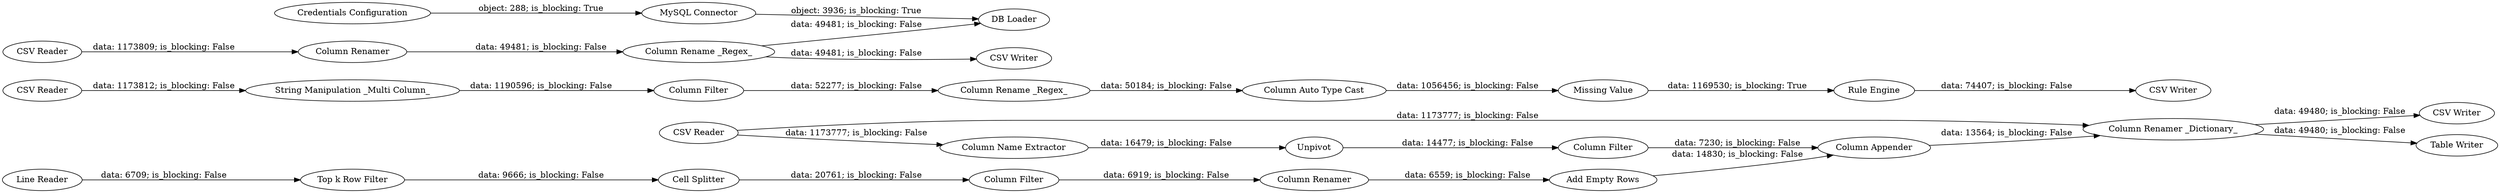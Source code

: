 digraph {
	"1263639916244490332_6" [label="Cell Splitter"]
	"1263639916244490332_5" [label="Top k Row Filter"]
	"1263639916244490332_33" [label="Column Rename _Regex_"]
	"1263639916244490332_11" [label=Unpivot]
	"1263639916244490332_38" [label="CSV Writer"]
	"1263639916244490332_18" [label="Column Renamer"]
	"1263639916244490332_21" [label="CSV Reader"]
	"1263639916244490332_36" [label="Missing Value"]
	"1263639916244490332_3" [label="CSV Reader"]
	"1263639916244490332_7" [label="Column Filter"]
	"1263639916244490332_23" [label="MySQL Connector"]
	"1263639916244490332_8" [label="Column Renamer"]
	"1263639916244490332_37" [label="Rule Engine"]
	"1263639916244490332_10" [label="Column Name Extractor"]
	"1263639916244490332_28" [label="CSV Writer"]
	"1263639916244490332_4" [label="Line Reader"]
	"1263639916244490332_29" [label="DB Loader"]
	"1263639916244490332_31" [label="String Manipulation _Multi Column_"]
	"1263639916244490332_19" [label="CSV Writer"]
	"1263639916244490332_13" [label="Column Filter"]
	"1263639916244490332_9" [label="Add Empty Rows"]
	"1263639916244490332_14" [label="Column Appender"]
	"1263639916244490332_15" [label="Column Renamer _Dictionary_"]
	"1263639916244490332_22" [label="Column Rename _Regex_"]
	"1263639916244490332_34" [label="Column Auto Type Cast"]
	"1263639916244490332_32" [label="Column Filter"]
	"1263639916244490332_30" [label="CSV Reader"]
	"1263639916244490332_24" [label="Credentials Configuration"]
	"1263639916244490332_20" [label="Table Writer"]
	"1263639916244490332_11" -> "1263639916244490332_13" [label="data: 14477; is_blocking: False"]
	"1263639916244490332_18" -> "1263639916244490332_22" [label="data: 49481; is_blocking: False"]
	"1263639916244490332_34" -> "1263639916244490332_36" [label="data: 1056456; is_blocking: False"]
	"1263639916244490332_24" -> "1263639916244490332_23" [label="object: 288; is_blocking: True"]
	"1263639916244490332_30" -> "1263639916244490332_31" [label="data: 1173812; is_blocking: False"]
	"1263639916244490332_9" -> "1263639916244490332_14" [label="data: 14830; is_blocking: False"]
	"1263639916244490332_22" -> "1263639916244490332_28" [label="data: 49481; is_blocking: False"]
	"1263639916244490332_10" -> "1263639916244490332_11" [label="data: 16479; is_blocking: False"]
	"1263639916244490332_15" -> "1263639916244490332_20" [label="data: 49480; is_blocking: False"]
	"1263639916244490332_21" -> "1263639916244490332_18" [label="data: 1173809; is_blocking: False"]
	"1263639916244490332_33" -> "1263639916244490332_34" [label="data: 50184; is_blocking: False"]
	"1263639916244490332_3" -> "1263639916244490332_15" [label="data: 1173777; is_blocking: False"]
	"1263639916244490332_23" -> "1263639916244490332_29" [label="object: 3936; is_blocking: True"]
	"1263639916244490332_14" -> "1263639916244490332_15" [label="data: 13564; is_blocking: False"]
	"1263639916244490332_6" -> "1263639916244490332_7" [label="data: 20761; is_blocking: False"]
	"1263639916244490332_15" -> "1263639916244490332_19" [label="data: 49480; is_blocking: False"]
	"1263639916244490332_3" -> "1263639916244490332_10" [label="data: 1173777; is_blocking: False"]
	"1263639916244490332_7" -> "1263639916244490332_8" [label="data: 6919; is_blocking: False"]
	"1263639916244490332_4" -> "1263639916244490332_5" [label="data: 6709; is_blocking: False"]
	"1263639916244490332_8" -> "1263639916244490332_9" [label="data: 6559; is_blocking: False"]
	"1263639916244490332_22" -> "1263639916244490332_29" [label="data: 49481; is_blocking: False"]
	"1263639916244490332_37" -> "1263639916244490332_38" [label="data: 74407; is_blocking: False"]
	"1263639916244490332_36" -> "1263639916244490332_37" [label="data: 1169530; is_blocking: True"]
	"1263639916244490332_32" -> "1263639916244490332_33" [label="data: 52277; is_blocking: False"]
	"1263639916244490332_5" -> "1263639916244490332_6" [label="data: 9666; is_blocking: False"]
	"1263639916244490332_31" -> "1263639916244490332_32" [label="data: 1190596; is_blocking: False"]
	"1263639916244490332_13" -> "1263639916244490332_14" [label="data: 7230; is_blocking: False"]
	rankdir=LR
}
